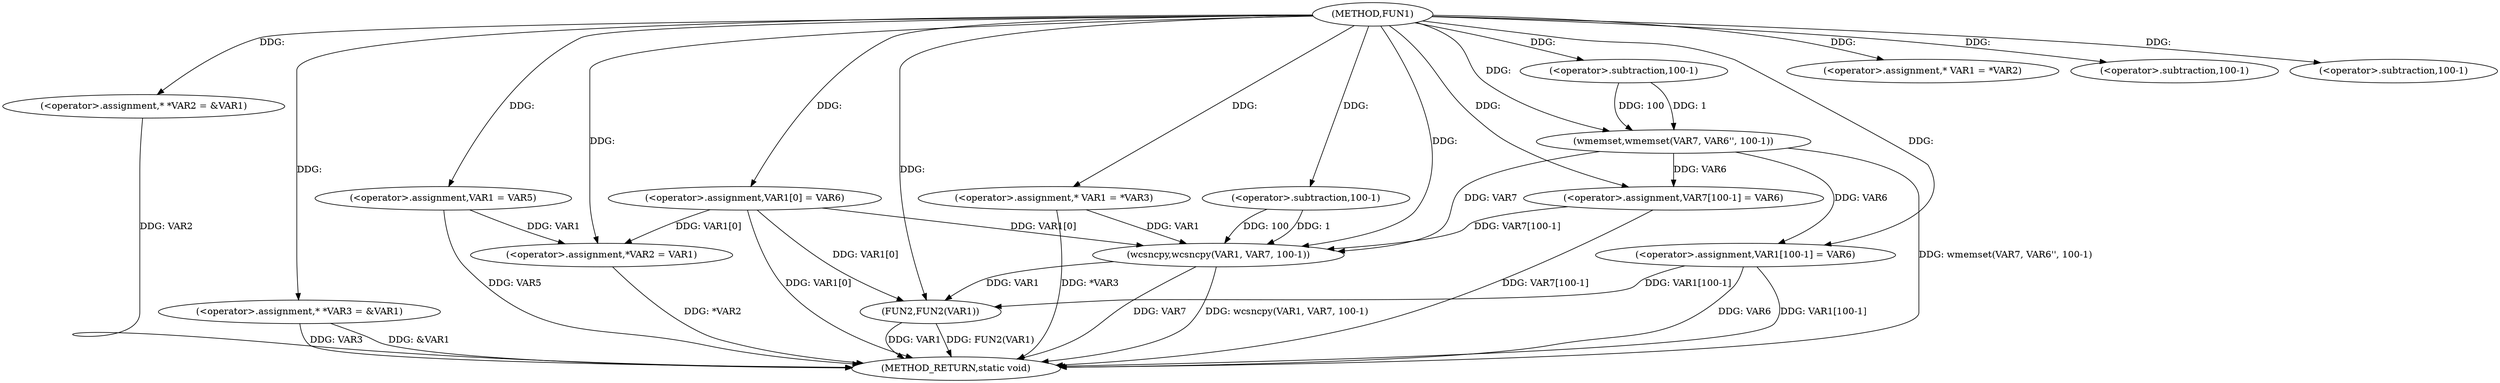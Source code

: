 digraph FUN1 {  
"1000100" [label = "(METHOD,FUN1)" ]
"1000169" [label = "(METHOD_RETURN,static void)" ]
"1000104" [label = "(<operator>.assignment,* *VAR2 = &VAR1)" ]
"1000109" [label = "(<operator>.assignment,* *VAR3 = &VAR1)" ]
"1000117" [label = "(<operator>.assignment,* VAR1 = *VAR2)" ]
"1000121" [label = "(<operator>.assignment,VAR1 = VAR5)" ]
"1000124" [label = "(<operator>.assignment,VAR1[0] = VAR6)" ]
"1000129" [label = "(<operator>.assignment,*VAR2 = VAR1)" ]
"1000135" [label = "(<operator>.assignment,* VAR1 = *VAR3)" ]
"1000141" [label = "(wmemset,wmemset(VAR7, VAR6'', 100-1))" ]
"1000144" [label = "(<operator>.subtraction,100-1)" ]
"1000147" [label = "(<operator>.assignment,VAR7[100-1] = VAR6)" ]
"1000150" [label = "(<operator>.subtraction,100-1)" ]
"1000154" [label = "(wcsncpy,wcsncpy(VAR1, VAR7, 100-1))" ]
"1000157" [label = "(<operator>.subtraction,100-1)" ]
"1000160" [label = "(<operator>.assignment,VAR1[100-1] = VAR6)" ]
"1000163" [label = "(<operator>.subtraction,100-1)" ]
"1000167" [label = "(FUN2,FUN2(VAR1))" ]
  "1000124" -> "1000169"  [ label = "DDG: VAR1[0]"] 
  "1000104" -> "1000169"  [ label = "DDG: VAR2"] 
  "1000160" -> "1000169"  [ label = "DDG: VAR6"] 
  "1000147" -> "1000169"  [ label = "DDG: VAR7[100-1]"] 
  "1000154" -> "1000169"  [ label = "DDG: wcsncpy(VAR1, VAR7, 100-1)"] 
  "1000154" -> "1000169"  [ label = "DDG: VAR7"] 
  "1000167" -> "1000169"  [ label = "DDG: VAR1"] 
  "1000129" -> "1000169"  [ label = "DDG: *VAR2"] 
  "1000121" -> "1000169"  [ label = "DDG: VAR5"] 
  "1000141" -> "1000169"  [ label = "DDG: wmemset(VAR7, VAR6'', 100-1)"] 
  "1000167" -> "1000169"  [ label = "DDG: FUN2(VAR1)"] 
  "1000109" -> "1000169"  [ label = "DDG: VAR3"] 
  "1000109" -> "1000169"  [ label = "DDG: &VAR1"] 
  "1000160" -> "1000169"  [ label = "DDG: VAR1[100-1]"] 
  "1000135" -> "1000169"  [ label = "DDG: *VAR3"] 
  "1000100" -> "1000104"  [ label = "DDG: "] 
  "1000100" -> "1000109"  [ label = "DDG: "] 
  "1000100" -> "1000117"  [ label = "DDG: "] 
  "1000100" -> "1000121"  [ label = "DDG: "] 
  "1000100" -> "1000124"  [ label = "DDG: "] 
  "1000124" -> "1000129"  [ label = "DDG: VAR1[0]"] 
  "1000121" -> "1000129"  [ label = "DDG: VAR1"] 
  "1000100" -> "1000129"  [ label = "DDG: "] 
  "1000100" -> "1000135"  [ label = "DDG: "] 
  "1000100" -> "1000141"  [ label = "DDG: "] 
  "1000144" -> "1000141"  [ label = "DDG: 100"] 
  "1000144" -> "1000141"  [ label = "DDG: 1"] 
  "1000100" -> "1000144"  [ label = "DDG: "] 
  "1000141" -> "1000147"  [ label = "DDG: VAR6"] 
  "1000100" -> "1000147"  [ label = "DDG: "] 
  "1000100" -> "1000150"  [ label = "DDG: "] 
  "1000124" -> "1000154"  [ label = "DDG: VAR1[0]"] 
  "1000135" -> "1000154"  [ label = "DDG: VAR1"] 
  "1000100" -> "1000154"  [ label = "DDG: "] 
  "1000141" -> "1000154"  [ label = "DDG: VAR7"] 
  "1000147" -> "1000154"  [ label = "DDG: VAR7[100-1]"] 
  "1000157" -> "1000154"  [ label = "DDG: 100"] 
  "1000157" -> "1000154"  [ label = "DDG: 1"] 
  "1000100" -> "1000157"  [ label = "DDG: "] 
  "1000100" -> "1000160"  [ label = "DDG: "] 
  "1000141" -> "1000160"  [ label = "DDG: VAR6"] 
  "1000100" -> "1000163"  [ label = "DDG: "] 
  "1000124" -> "1000167"  [ label = "DDG: VAR1[0]"] 
  "1000154" -> "1000167"  [ label = "DDG: VAR1"] 
  "1000160" -> "1000167"  [ label = "DDG: VAR1[100-1]"] 
  "1000100" -> "1000167"  [ label = "DDG: "] 
}
